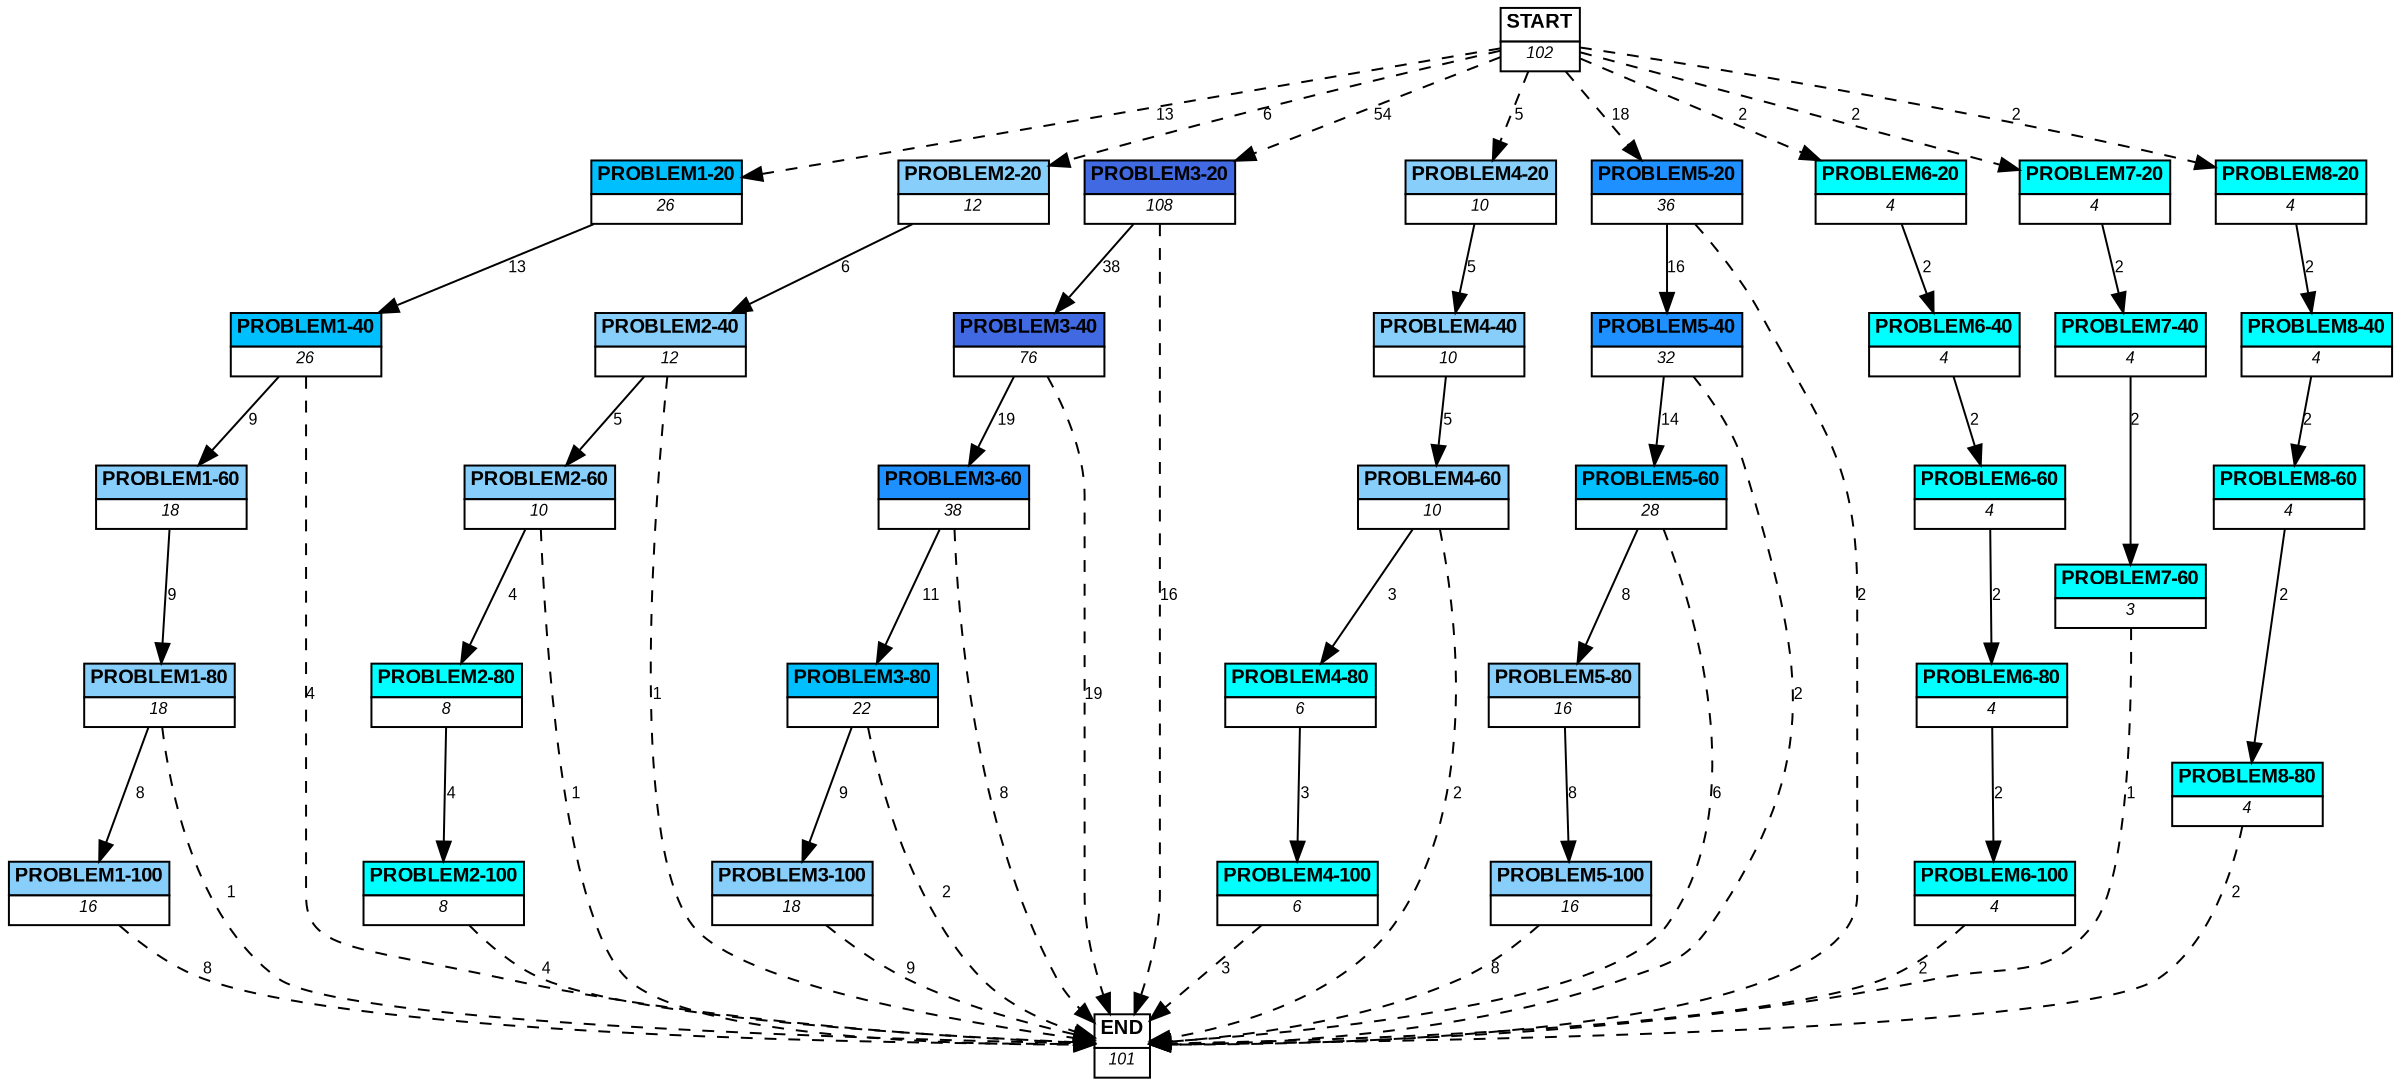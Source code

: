 digraph graphname {
	dpi = 150
	size="16,11!";
	margin = 0;
"PROBLEM1-20" [shape=plain, label=<<table border="0" cellborder="1" cellspacing="0"><tr><td bgcolor="deepskyblue"><FONT face="Arial" POINT-SIZE="10"><b>PROBLEM1-20</b></FONT></td></tr><tr><td bgcolor="white"><FONT face="Arial" POINT-SIZE="8"><i>26</i></FONT></td></tr></table>>]
"PROBLEM1-40" [shape=plain, label=<<table border="0" cellborder="1" cellspacing="0"><tr><td bgcolor="deepskyblue"><FONT face="Arial" POINT-SIZE="10"><b>PROBLEM1-40</b></FONT></td></tr><tr><td bgcolor="white"><FONT face="Arial" POINT-SIZE="8"><i>26</i></FONT></td></tr></table>>]
"PROBLEM1-60" [shape=plain, label=<<table border="0" cellborder="1" cellspacing="0"><tr><td bgcolor="lightskyblue"><FONT face="Arial" POINT-SIZE="10"><b>PROBLEM1-60</b></FONT></td></tr><tr><td bgcolor="white"><FONT face="Arial" POINT-SIZE="8"><i>18</i></FONT></td></tr></table>>]
"PROBLEM1-80" [shape=plain, label=<<table border="0" cellborder="1" cellspacing="0"><tr><td bgcolor="lightskyblue"><FONT face="Arial" POINT-SIZE="10"><b>PROBLEM1-80</b></FONT></td></tr><tr><td bgcolor="white"><FONT face="Arial" POINT-SIZE="8"><i>18</i></FONT></td></tr></table>>]
"PROBLEM1-100" [shape=plain, label=<<table border="0" cellborder="1" cellspacing="0"><tr><td bgcolor="lightskyblue"><FONT face="Arial" POINT-SIZE="10"><b>PROBLEM1-100</b></FONT></td></tr><tr><td bgcolor="white"><FONT face="Arial" POINT-SIZE="8"><i>16</i></FONT></td></tr></table>>]
"PROBLEM2-20" [shape=plain, label=<<table border="0" cellborder="1" cellspacing="0"><tr><td bgcolor="lightskyblue"><FONT face="Arial" POINT-SIZE="10"><b>PROBLEM2-20</b></FONT></td></tr><tr><td bgcolor="white"><FONT face="Arial" POINT-SIZE="8"><i>12</i></FONT></td></tr></table>>]
"PROBLEM2-40" [shape=plain, label=<<table border="0" cellborder="1" cellspacing="0"><tr><td bgcolor="lightskyblue"><FONT face="Arial" POINT-SIZE="10"><b>PROBLEM2-40</b></FONT></td></tr><tr><td bgcolor="white"><FONT face="Arial" POINT-SIZE="8"><i>12</i></FONT></td></tr></table>>]
"PROBLEM2-60" [shape=plain, label=<<table border="0" cellborder="1" cellspacing="0"><tr><td bgcolor="lightskyblue"><FONT face="Arial" POINT-SIZE="10"><b>PROBLEM2-60</b></FONT></td></tr><tr><td bgcolor="white"><FONT face="Arial" POINT-SIZE="8"><i>10</i></FONT></td></tr></table>>]
"PROBLEM2-80" [shape=plain, label=<<table border="0" cellborder="1" cellspacing="0"><tr><td bgcolor="aqua"><FONT face="Arial" POINT-SIZE="10"><b>PROBLEM2-80</b></FONT></td></tr><tr><td bgcolor="white"><FONT face="Arial" POINT-SIZE="8"><i>8</i></FONT></td></tr></table>>]
"PROBLEM2-100" [shape=plain, label=<<table border="0" cellborder="1" cellspacing="0"><tr><td bgcolor="aqua"><FONT face="Arial" POINT-SIZE="10"><b>PROBLEM2-100</b></FONT></td></tr><tr><td bgcolor="white"><FONT face="Arial" POINT-SIZE="8"><i>8</i></FONT></td></tr></table>>]
"PROBLEM3-20" [shape=plain, label=<<table border="0" cellborder="1" cellspacing="0"><tr><td bgcolor="royalblue"><FONT face="Arial" POINT-SIZE="10"><b>PROBLEM3-20</b></FONT></td></tr><tr><td bgcolor="white"><FONT face="Arial" POINT-SIZE="8"><i>108</i></FONT></td></tr></table>>]
"PROBLEM3-40" [shape=plain, label=<<table border="0" cellborder="1" cellspacing="0"><tr><td bgcolor="royalblue"><FONT face="Arial" POINT-SIZE="10"><b>PROBLEM3-40</b></FONT></td></tr><tr><td bgcolor="white"><FONT face="Arial" POINT-SIZE="8"><i>76</i></FONT></td></tr></table>>]
"PROBLEM3-60" [shape=plain, label=<<table border="0" cellborder="1" cellspacing="0"><tr><td bgcolor="dodgerblue"><FONT face="Arial" POINT-SIZE="10"><b>PROBLEM3-60</b></FONT></td></tr><tr><td bgcolor="white"><FONT face="Arial" POINT-SIZE="8"><i>38</i></FONT></td></tr></table>>]
"PROBLEM3-80" [shape=plain, label=<<table border="0" cellborder="1" cellspacing="0"><tr><td bgcolor="deepskyblue"><FONT face="Arial" POINT-SIZE="10"><b>PROBLEM3-80</b></FONT></td></tr><tr><td bgcolor="white"><FONT face="Arial" POINT-SIZE="8"><i>22</i></FONT></td></tr></table>>]
"PROBLEM3-100" [shape=plain, label=<<table border="0" cellborder="1" cellspacing="0"><tr><td bgcolor="lightskyblue"><FONT face="Arial" POINT-SIZE="10"><b>PROBLEM3-100</b></FONT></td></tr><tr><td bgcolor="white"><FONT face="Arial" POINT-SIZE="8"><i>18</i></FONT></td></tr></table>>]
"PROBLEM4-20" [shape=plain, label=<<table border="0" cellborder="1" cellspacing="0"><tr><td bgcolor="lightskyblue"><FONT face="Arial" POINT-SIZE="10"><b>PROBLEM4-20</b></FONT></td></tr><tr><td bgcolor="white"><FONT face="Arial" POINT-SIZE="8"><i>10</i></FONT></td></tr></table>>]
"PROBLEM4-40" [shape=plain, label=<<table border="0" cellborder="1" cellspacing="0"><tr><td bgcolor="lightskyblue"><FONT face="Arial" POINT-SIZE="10"><b>PROBLEM4-40</b></FONT></td></tr><tr><td bgcolor="white"><FONT face="Arial" POINT-SIZE="8"><i>10</i></FONT></td></tr></table>>]
"PROBLEM4-60" [shape=plain, label=<<table border="0" cellborder="1" cellspacing="0"><tr><td bgcolor="lightskyblue"><FONT face="Arial" POINT-SIZE="10"><b>PROBLEM4-60</b></FONT></td></tr><tr><td bgcolor="white"><FONT face="Arial" POINT-SIZE="8"><i>10</i></FONT></td></tr></table>>]
"PROBLEM4-80" [shape=plain, label=<<table border="0" cellborder="1" cellspacing="0"><tr><td bgcolor="aqua"><FONT face="Arial" POINT-SIZE="10"><b>PROBLEM4-80</b></FONT></td></tr><tr><td bgcolor="white"><FONT face="Arial" POINT-SIZE="8"><i>6</i></FONT></td></tr></table>>]
"PROBLEM4-100" [shape=plain, label=<<table border="0" cellborder="1" cellspacing="0"><tr><td bgcolor="aqua"><FONT face="Arial" POINT-SIZE="10"><b>PROBLEM4-100</b></FONT></td></tr><tr><td bgcolor="white"><FONT face="Arial" POINT-SIZE="8"><i>6</i></FONT></td></tr></table>>]
"PROBLEM5-20" [shape=plain, label=<<table border="0" cellborder="1" cellspacing="0"><tr><td bgcolor="dodgerblue"><FONT face="Arial" POINT-SIZE="10"><b>PROBLEM5-20</b></FONT></td></tr><tr><td bgcolor="white"><FONT face="Arial" POINT-SIZE="8"><i>36</i></FONT></td></tr></table>>]
"PROBLEM5-40" [shape=plain, label=<<table border="0" cellborder="1" cellspacing="0"><tr><td bgcolor="dodgerblue"><FONT face="Arial" POINT-SIZE="10"><b>PROBLEM5-40</b></FONT></td></tr><tr><td bgcolor="white"><FONT face="Arial" POINT-SIZE="8"><i>32</i></FONT></td></tr></table>>]
"PROBLEM5-60" [shape=plain, label=<<table border="0" cellborder="1" cellspacing="0"><tr><td bgcolor="deepskyblue"><FONT face="Arial" POINT-SIZE="10"><b>PROBLEM5-60</b></FONT></td></tr><tr><td bgcolor="white"><FONT face="Arial" POINT-SIZE="8"><i>28</i></FONT></td></tr></table>>]
"PROBLEM5-80" [shape=plain, label=<<table border="0" cellborder="1" cellspacing="0"><tr><td bgcolor="lightskyblue"><FONT face="Arial" POINT-SIZE="10"><b>PROBLEM5-80</b></FONT></td></tr><tr><td bgcolor="white"><FONT face="Arial" POINT-SIZE="8"><i>16</i></FONT></td></tr></table>>]
"PROBLEM5-100" [shape=plain, label=<<table border="0" cellborder="1" cellspacing="0"><tr><td bgcolor="lightskyblue"><FONT face="Arial" POINT-SIZE="10"><b>PROBLEM5-100</b></FONT></td></tr><tr><td bgcolor="white"><FONT face="Arial" POINT-SIZE="8"><i>16</i></FONT></td></tr></table>>]
"PROBLEM6-20" [shape=plain, label=<<table border="0" cellborder="1" cellspacing="0"><tr><td bgcolor="aqua"><FONT face="Arial" POINT-SIZE="10"><b>PROBLEM6-20</b></FONT></td></tr><tr><td bgcolor="white"><FONT face="Arial" POINT-SIZE="8"><i>4</i></FONT></td></tr></table>>]
"PROBLEM6-40" [shape=plain, label=<<table border="0" cellborder="1" cellspacing="0"><tr><td bgcolor="aqua"><FONT face="Arial" POINT-SIZE="10"><b>PROBLEM6-40</b></FONT></td></tr><tr><td bgcolor="white"><FONT face="Arial" POINT-SIZE="8"><i>4</i></FONT></td></tr></table>>]
"PROBLEM6-60" [shape=plain, label=<<table border="0" cellborder="1" cellspacing="0"><tr><td bgcolor="aqua"><FONT face="Arial" POINT-SIZE="10"><b>PROBLEM6-60</b></FONT></td></tr><tr><td bgcolor="white"><FONT face="Arial" POINT-SIZE="8"><i>4</i></FONT></td></tr></table>>]
"PROBLEM6-80" [shape=plain, label=<<table border="0" cellborder="1" cellspacing="0"><tr><td bgcolor="aqua"><FONT face="Arial" POINT-SIZE="10"><b>PROBLEM6-80</b></FONT></td></tr><tr><td bgcolor="white"><FONT face="Arial" POINT-SIZE="8"><i>4</i></FONT></td></tr></table>>]
"PROBLEM6-100" [shape=plain, label=<<table border="0" cellborder="1" cellspacing="0"><tr><td bgcolor="aqua"><FONT face="Arial" POINT-SIZE="10"><b>PROBLEM6-100</b></FONT></td></tr><tr><td bgcolor="white"><FONT face="Arial" POINT-SIZE="8"><i>4</i></FONT></td></tr></table>>]
"PROBLEM7-20" [shape=plain, label=<<table border="0" cellborder="1" cellspacing="0"><tr><td bgcolor="aqua"><FONT face="Arial" POINT-SIZE="10"><b>PROBLEM7-20</b></FONT></td></tr><tr><td bgcolor="white"><FONT face="Arial" POINT-SIZE="8"><i>4</i></FONT></td></tr></table>>]
"PROBLEM7-40" [shape=plain, label=<<table border="0" cellborder="1" cellspacing="0"><tr><td bgcolor="aqua"><FONT face="Arial" POINT-SIZE="10"><b>PROBLEM7-40</b></FONT></td></tr><tr><td bgcolor="white"><FONT face="Arial" POINT-SIZE="8"><i>4</i></FONT></td></tr></table>>]
"PROBLEM7-60" [shape=plain, label=<<table border="0" cellborder="1" cellspacing="0"><tr><td bgcolor="aqua"><FONT face="Arial" POINT-SIZE="10"><b>PROBLEM7-60</b></FONT></td></tr><tr><td bgcolor="white"><FONT face="Arial" POINT-SIZE="8"><i>3</i></FONT></td></tr></table>>]
"PROBLEM8-20" [shape=plain, label=<<table border="0" cellborder="1" cellspacing="0"><tr><td bgcolor="aqua"><FONT face="Arial" POINT-SIZE="10"><b>PROBLEM8-20</b></FONT></td></tr><tr><td bgcolor="white"><FONT face="Arial" POINT-SIZE="8"><i>4</i></FONT></td></tr></table>>]
"PROBLEM8-40" [shape=plain, label=<<table border="0" cellborder="1" cellspacing="0"><tr><td bgcolor="aqua"><FONT face="Arial" POINT-SIZE="10"><b>PROBLEM8-40</b></FONT></td></tr><tr><td bgcolor="white"><FONT face="Arial" POINT-SIZE="8"><i>4</i></FONT></td></tr></table>>]
"PROBLEM8-60" [shape=plain, label=<<table border="0" cellborder="1" cellspacing="0"><tr><td bgcolor="aqua"><FONT face="Arial" POINT-SIZE="10"><b>PROBLEM8-60</b></FONT></td></tr><tr><td bgcolor="white"><FONT face="Arial" POINT-SIZE="8"><i>4</i></FONT></td></tr></table>>]
"PROBLEM8-80" [shape=plain, label=<<table border="0" cellborder="1" cellspacing="0"><tr><td bgcolor="aqua"><FONT face="Arial" POINT-SIZE="10"><b>PROBLEM8-80</b></FONT></td></tr><tr><td bgcolor="white"><FONT face="Arial" POINT-SIZE="8"><i>4</i></FONT></td></tr></table>>]
"START" [shape=plain, label=<<table border="0" cellborder="1" cellspacing="0"><tr><td bgcolor="white"><FONT face="Arial" POINT-SIZE="10"><b>START</b></FONT></td></tr><tr><td bgcolor="white"><FONT face="Arial" POINT-SIZE="8"><i>102</i></FONT></td></tr></table>>]
"END" [shape=plain, label=<<table border="0" cellborder="1" cellspacing="0"><tr><td bgcolor="white"><FONT face="Arial" POINT-SIZE="10"><b>END</b></FONT></td></tr><tr><td bgcolor="white"><FONT face="Arial" POINT-SIZE="8"><i>101</i></FONT></td></tr></table>>]
"PROBLEM1-20" -> "PROBLEM1-40" [ label ="13" labelfloat=false fontname="Arial" fontsize=8]
"PROBLEM1-40" -> "PROBLEM1-60" [ label ="9" labelfloat=false fontname="Arial" fontsize=8]
"PROBLEM1-40" -> "END" [ style = dashed label ="4" labelfloat=false fontname="Arial" fontsize=8]
"PROBLEM1-60" -> "PROBLEM1-80" [ label ="9" labelfloat=false fontname="Arial" fontsize=8]
"PROBLEM1-80" -> "PROBLEM1-100" [ label ="8" labelfloat=false fontname="Arial" fontsize=8]
"PROBLEM1-80" -> "END" [ style = dashed label ="1" labelfloat=false fontname="Arial" fontsize=8]
"PROBLEM1-100" -> "END" [ style = dashed label ="8" labelfloat=false fontname="Arial" fontsize=8]
"PROBLEM2-20" -> "PROBLEM2-40" [ label ="6" labelfloat=false fontname="Arial" fontsize=8]
"PROBLEM2-40" -> "PROBLEM2-60" [ label ="5" labelfloat=false fontname="Arial" fontsize=8]
"PROBLEM2-40" -> "END" [ style = dashed label ="1" labelfloat=false fontname="Arial" fontsize=8]
"PROBLEM2-60" -> "PROBLEM2-80" [ label ="4" labelfloat=false fontname="Arial" fontsize=8]
"PROBLEM2-60" -> "END" [ style = dashed label ="1" labelfloat=false fontname="Arial" fontsize=8]
"PROBLEM2-80" -> "PROBLEM2-100" [ label ="4" labelfloat=false fontname="Arial" fontsize=8]
"PROBLEM2-100" -> "END" [ style = dashed label ="4" labelfloat=false fontname="Arial" fontsize=8]
"PROBLEM3-20" -> "PROBLEM3-40" [ label ="38" labelfloat=false fontname="Arial" fontsize=8]
"PROBLEM3-20" -> "END" [ style = dashed label ="16" labelfloat=false fontname="Arial" fontsize=8]
"PROBLEM3-40" -> "PROBLEM3-60" [ label ="19" labelfloat=false fontname="Arial" fontsize=8]
"PROBLEM3-40" -> "END" [ style = dashed label ="19" labelfloat=false fontname="Arial" fontsize=8]
"PROBLEM3-60" -> "PROBLEM3-80" [ label ="11" labelfloat=false fontname="Arial" fontsize=8]
"PROBLEM3-60" -> "END" [ style = dashed label ="8" labelfloat=false fontname="Arial" fontsize=8]
"PROBLEM3-80" -> "PROBLEM3-100" [ label ="9" labelfloat=false fontname="Arial" fontsize=8]
"PROBLEM3-80" -> "END" [ style = dashed label ="2" labelfloat=false fontname="Arial" fontsize=8]
"PROBLEM3-100" -> "END" [ style = dashed label ="9" labelfloat=false fontname="Arial" fontsize=8]
"PROBLEM4-20" -> "PROBLEM4-40" [ label ="5" labelfloat=false fontname="Arial" fontsize=8]
"PROBLEM4-40" -> "PROBLEM4-60" [ label ="5" labelfloat=false fontname="Arial" fontsize=8]
"PROBLEM4-60" -> "PROBLEM4-80" [ label ="3" labelfloat=false fontname="Arial" fontsize=8]
"PROBLEM4-60" -> "END" [ style = dashed label ="2" labelfloat=false fontname="Arial" fontsize=8]
"PROBLEM4-80" -> "PROBLEM4-100" [ label ="3" labelfloat=false fontname="Arial" fontsize=8]
"PROBLEM4-100" -> "END" [ style = dashed label ="3" labelfloat=false fontname="Arial" fontsize=8]
"PROBLEM5-20" -> "PROBLEM5-40" [ label ="16" labelfloat=false fontname="Arial" fontsize=8]
"PROBLEM5-20" -> "END" [ style = dashed label ="2" labelfloat=false fontname="Arial" fontsize=8]
"PROBLEM5-40" -> "PROBLEM5-60" [ label ="14" labelfloat=false fontname="Arial" fontsize=8]
"PROBLEM5-40" -> "END" [ style = dashed label ="2" labelfloat=false fontname="Arial" fontsize=8]
"PROBLEM5-60" -> "PROBLEM5-80" [ label ="8" labelfloat=false fontname="Arial" fontsize=8]
"PROBLEM5-60" -> "END" [ style = dashed label ="6" labelfloat=false fontname="Arial" fontsize=8]
"PROBLEM5-80" -> "PROBLEM5-100" [ label ="8" labelfloat=false fontname="Arial" fontsize=8]
"PROBLEM5-100" -> "END" [ style = dashed label ="8" labelfloat=false fontname="Arial" fontsize=8]
"PROBLEM6-20" -> "PROBLEM6-40" [ label ="2" labelfloat=false fontname="Arial" fontsize=8]
"PROBLEM6-40" -> "PROBLEM6-60" [ label ="2" labelfloat=false fontname="Arial" fontsize=8]
"PROBLEM6-60" -> "PROBLEM6-80" [ label ="2" labelfloat=false fontname="Arial" fontsize=8]
"PROBLEM6-80" -> "PROBLEM6-100" [ label ="2" labelfloat=false fontname="Arial" fontsize=8]
"PROBLEM6-100" -> "END" [ style = dashed label ="2" labelfloat=false fontname="Arial" fontsize=8]
"PROBLEM7-20" -> "PROBLEM7-40" [ label ="2" labelfloat=false fontname="Arial" fontsize=8]
"PROBLEM7-40" -> "PROBLEM7-60" [ label ="2" labelfloat=false fontname="Arial" fontsize=8]
"PROBLEM7-60" -> "END" [ style = dashed label ="1" labelfloat=false fontname="Arial" fontsize=8]
"PROBLEM8-20" -> "PROBLEM8-40" [ label ="2" labelfloat=false fontname="Arial" fontsize=8]
"PROBLEM8-40" -> "PROBLEM8-60" [ label ="2" labelfloat=false fontname="Arial" fontsize=8]
"PROBLEM8-60" -> "PROBLEM8-80" [ label ="2" labelfloat=false fontname="Arial" fontsize=8]
"PROBLEM8-80" -> "END" [ style = dashed label ="2" labelfloat=false fontname="Arial" fontsize=8]
"START" -> "PROBLEM1-20" [ style = dashed label ="13" labelfloat=false fontname="Arial" fontsize=8]
"START" -> "PROBLEM2-20" [ style = dashed label ="6" labelfloat=false fontname="Arial" fontsize=8]
"START" -> "PROBLEM3-20" [ style = dashed label ="54" labelfloat=false fontname="Arial" fontsize=8]
"START" -> "PROBLEM4-20" [ style = dashed label ="5" labelfloat=false fontname="Arial" fontsize=8]
"START" -> "PROBLEM5-20" [ style = dashed label ="18" labelfloat=false fontname="Arial" fontsize=8]
"START" -> "PROBLEM6-20" [ style = dashed label ="2" labelfloat=false fontname="Arial" fontsize=8]
"START" -> "PROBLEM7-20" [ style = dashed label ="2" labelfloat=false fontname="Arial" fontsize=8]
"START" -> "PROBLEM8-20" [ style = dashed label ="2" labelfloat=false fontname="Arial" fontsize=8]
}